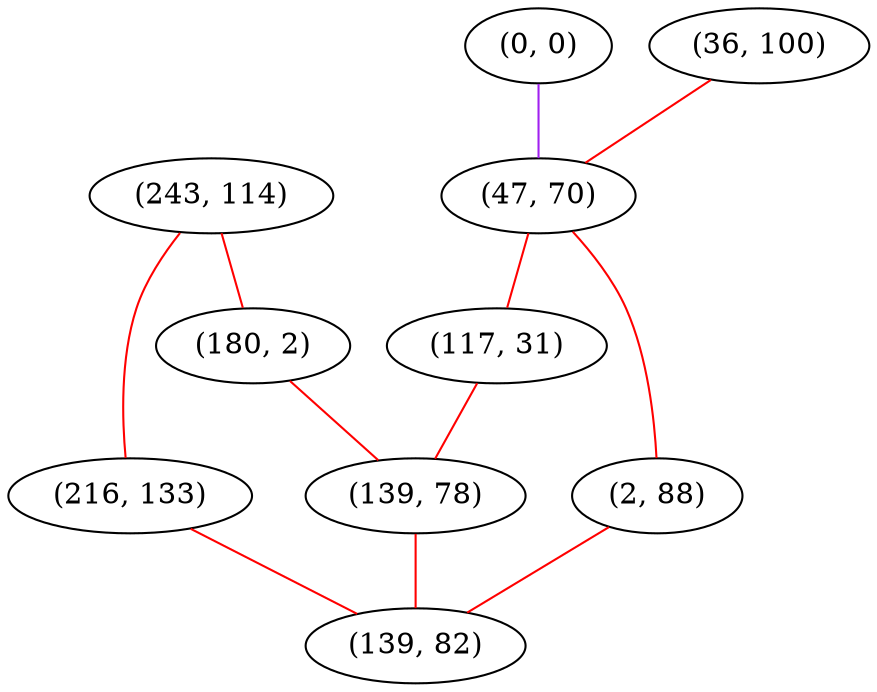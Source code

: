 graph "" {
"(243, 114)";
"(0, 0)";
"(180, 2)";
"(36, 100)";
"(216, 133)";
"(47, 70)";
"(117, 31)";
"(139, 78)";
"(2, 88)";
"(139, 82)";
"(243, 114)" -- "(180, 2)"  [color=red, key=0, weight=1];
"(243, 114)" -- "(216, 133)"  [color=red, key=0, weight=1];
"(0, 0)" -- "(47, 70)"  [color=purple, key=0, weight=4];
"(180, 2)" -- "(139, 78)"  [color=red, key=0, weight=1];
"(36, 100)" -- "(47, 70)"  [color=red, key=0, weight=1];
"(216, 133)" -- "(139, 82)"  [color=red, key=0, weight=1];
"(47, 70)" -- "(2, 88)"  [color=red, key=0, weight=1];
"(47, 70)" -- "(117, 31)"  [color=red, key=0, weight=1];
"(117, 31)" -- "(139, 78)"  [color=red, key=0, weight=1];
"(139, 78)" -- "(139, 82)"  [color=red, key=0, weight=1];
"(2, 88)" -- "(139, 82)"  [color=red, key=0, weight=1];
}
